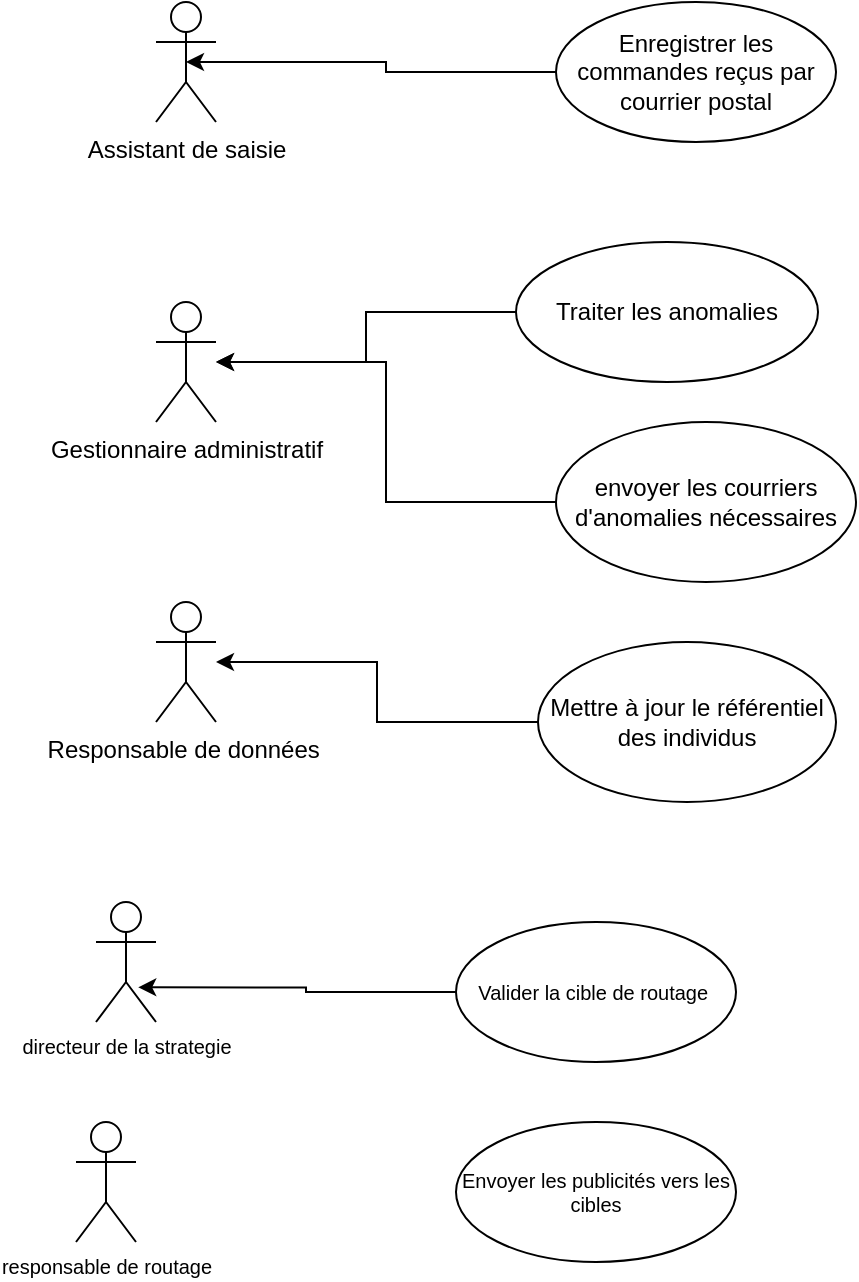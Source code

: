 <mxfile version="20.1.1" type="github" pages="3">
  <diagram id="HCKaQjTJKjhIcWWwgqPD" name="Cas d&#39;utilisation">
    <mxGraphModel dx="421" dy="600" grid="1" gridSize="10" guides="1" tooltips="1" connect="1" arrows="1" fold="1" page="1" pageScale="1" pageWidth="827" pageHeight="1169" math="0" shadow="0">
      <root>
        <mxCell id="0" />
        <mxCell id="1" parent="0" />
        <mxCell id="azTsW7oWTJZ5Q33SqxGL-1" value="Assistant de saisie" style="shape=umlActor;verticalLabelPosition=bottom;verticalAlign=top;html=1;outlineConnect=0;" vertex="1" parent="1">
          <mxGeometry x="910" y="40" width="30" height="60" as="geometry" />
        </mxCell>
        <mxCell id="azTsW7oWTJZ5Q33SqxGL-2" value="Gestionnaire administratif" style="shape=umlActor;verticalLabelPosition=bottom;verticalAlign=top;html=1;outlineConnect=0;" vertex="1" parent="1">
          <mxGeometry x="910" y="190" width="30" height="60" as="geometry" />
        </mxCell>
        <mxCell id="azTsW7oWTJZ5Q33SqxGL-3" value="Responsable de données&amp;nbsp;" style="shape=umlActor;verticalLabelPosition=bottom;verticalAlign=top;html=1;outlineConnect=0;" vertex="1" parent="1">
          <mxGeometry x="910" y="340" width="30" height="60" as="geometry" />
        </mxCell>
        <mxCell id="azTsW7oWTJZ5Q33SqxGL-9" style="edgeStyle=orthogonalEdgeStyle;rounded=0;orthogonalLoop=1;jettySize=auto;html=1;entryX=0.5;entryY=0.5;entryDx=0;entryDy=0;entryPerimeter=0;" edge="1" parent="1" source="azTsW7oWTJZ5Q33SqxGL-5" target="azTsW7oWTJZ5Q33SqxGL-1">
          <mxGeometry relative="1" as="geometry" />
        </mxCell>
        <mxCell id="azTsW7oWTJZ5Q33SqxGL-5" value="Enregistrer les commandes reçus par courrier postal" style="ellipse;whiteSpace=wrap;html=1;" vertex="1" parent="1">
          <mxGeometry x="1110" y="40" width="140" height="70" as="geometry" />
        </mxCell>
        <mxCell id="azTsW7oWTJZ5Q33SqxGL-10" style="edgeStyle=orthogonalEdgeStyle;rounded=0;orthogonalLoop=1;jettySize=auto;html=1;" edge="1" parent="1" source="azTsW7oWTJZ5Q33SqxGL-6" target="azTsW7oWTJZ5Q33SqxGL-2">
          <mxGeometry relative="1" as="geometry" />
        </mxCell>
        <mxCell id="azTsW7oWTJZ5Q33SqxGL-6" value="Traiter les anomalies" style="ellipse;whiteSpace=wrap;html=1;" vertex="1" parent="1">
          <mxGeometry x="1090" y="160" width="151" height="70" as="geometry" />
        </mxCell>
        <mxCell id="azTsW7oWTJZ5Q33SqxGL-11" style="edgeStyle=orthogonalEdgeStyle;rounded=0;orthogonalLoop=1;jettySize=auto;html=1;" edge="1" parent="1" source="azTsW7oWTJZ5Q33SqxGL-7" target="azTsW7oWTJZ5Q33SqxGL-2">
          <mxGeometry relative="1" as="geometry" />
        </mxCell>
        <mxCell id="azTsW7oWTJZ5Q33SqxGL-7" value="envoyer les courriers d&#39;anomalies nécessaires" style="ellipse;whiteSpace=wrap;html=1;" vertex="1" parent="1">
          <mxGeometry x="1110" y="250" width="150" height="80" as="geometry" />
        </mxCell>
        <mxCell id="azTsW7oWTJZ5Q33SqxGL-12" style="edgeStyle=orthogonalEdgeStyle;rounded=0;orthogonalLoop=1;jettySize=auto;html=1;" edge="1" parent="1" source="azTsW7oWTJZ5Q33SqxGL-8" target="azTsW7oWTJZ5Q33SqxGL-3">
          <mxGeometry relative="1" as="geometry" />
        </mxCell>
        <mxCell id="azTsW7oWTJZ5Q33SqxGL-8" value="Mettre à jour le référentiel des individus" style="ellipse;whiteSpace=wrap;html=1;" vertex="1" parent="1">
          <mxGeometry x="1101" y="360" width="149" height="80" as="geometry" />
        </mxCell>
        <mxCell id="i9eauoPvKJLSQIX61Ua2-1" value="directeur de la strategie" style="shape=umlActor;verticalLabelPosition=bottom;verticalAlign=top;html=1;fontFamily=Helvetica;fontSize=10;" vertex="1" parent="1">
          <mxGeometry x="880" y="490" width="30" height="60" as="geometry" />
        </mxCell>
        <mxCell id="i9eauoPvKJLSQIX61Ua2-3" style="edgeStyle=orthogonalEdgeStyle;rounded=0;orthogonalLoop=1;jettySize=auto;html=1;entryX=0.704;entryY=0.711;entryDx=0;entryDy=0;entryPerimeter=0;fontFamily=Helvetica;fontSize=10;" edge="1" parent="1" source="i9eauoPvKJLSQIX61Ua2-2" target="i9eauoPvKJLSQIX61Ua2-1">
          <mxGeometry relative="1" as="geometry" />
        </mxCell>
        <mxCell id="i9eauoPvKJLSQIX61Ua2-2" value="Valider la cible de routage&amp;nbsp;" style="ellipse;whiteSpace=wrap;html=1;fontFamily=Helvetica;fontSize=10;" vertex="1" parent="1">
          <mxGeometry x="1060" y="500" width="140" height="70" as="geometry" />
        </mxCell>
        <mxCell id="i9eauoPvKJLSQIX61Ua2-4" value="responsable de routage" style="shape=umlActor;verticalLabelPosition=bottom;verticalAlign=top;html=1;fontFamily=Helvetica;fontSize=10;" vertex="1" parent="1">
          <mxGeometry x="870" y="600" width="30" height="60" as="geometry" />
        </mxCell>
        <mxCell id="i9eauoPvKJLSQIX61Ua2-5" value="Envoyer les publicités vers les cibles" style="ellipse;whiteSpace=wrap;html=1;fontFamily=Helvetica;fontSize=10;" vertex="1" parent="1">
          <mxGeometry x="1060" y="600" width="140" height="70" as="geometry" />
        </mxCell>
      </root>
    </mxGraphModel>
  </diagram>
  <diagram id="RgfLgHPX-Cf-GS0SmHzt" name="diagramme de séquence">
    <mxGraphModel dx="949" dy="456" grid="1" gridSize="10" guides="1" tooltips="1" connect="1" arrows="1" fold="1" page="1" pageScale="1" pageWidth="827" pageHeight="1169" math="0" shadow="0">
      <root>
        <mxCell id="0" />
        <mxCell id="1" parent="0" />
        <mxCell id="-KTEyXQ_IJlDaUAz-1zE-6" style="edgeStyle=orthogonalEdgeStyle;rounded=0;orthogonalLoop=1;jettySize=auto;html=1;fontFamily=Helvetica;fontSize=10;" edge="1" parent="1">
          <mxGeometry relative="1" as="geometry">
            <mxPoint x="59.548" y="239.048" as="sourcePoint" />
            <mxPoint x="421.5" y="239.048" as="targetPoint" />
            <Array as="points">
              <mxPoint x="340" y="239" />
              <mxPoint x="340" y="239" />
            </Array>
          </mxGeometry>
        </mxCell>
        <mxCell id="x5Zc0ALL_URKiqpUx0AD-3" value="" style="shape=umlLifeline;participant=umlActor;perimeter=lifelinePerimeter;whiteSpace=wrap;html=1;container=1;collapsible=0;recursiveResize=0;verticalAlign=top;spacingTop=36;outlineConnect=0;size=50;" vertex="1" parent="1">
          <mxGeometry x="50" y="60" width="20" height="380" as="geometry" />
        </mxCell>
        <mxCell id="x5Zc0ALL_URKiqpUx0AD-4" value="Assistants de saisie" style="text;align=center;fontStyle=1;verticalAlign=middle;spacingLeft=3;spacingRight=3;strokeColor=none;rotatable=0;points=[[0,0.5],[1,0.5]];portConstraint=eastwest;" vertex="1" parent="1">
          <mxGeometry x="27" y="20" width="80" height="26" as="geometry" />
        </mxCell>
        <mxCell id="-KTEyXQ_IJlDaUAz-1zE-8" style="edgeStyle=orthogonalEdgeStyle;rounded=0;orthogonalLoop=1;jettySize=auto;html=1;fontFamily=Helvetica;fontSize=10;" edge="1" parent="1" source="x5Zc0ALL_URKiqpUx0AD-6" target="x5Zc0ALL_URKiqpUx0AD-3">
          <mxGeometry relative="1" as="geometry">
            <Array as="points">
              <mxPoint x="150" y="210" />
              <mxPoint x="150" y="210" />
            </Array>
          </mxGeometry>
        </mxCell>
        <mxCell id="x5Zc0ALL_URKiqpUx0AD-6" value="" style="shape=umlLifeline;participant=umlActor;perimeter=lifelinePerimeter;whiteSpace=wrap;html=1;container=1;collapsible=0;recursiveResize=0;verticalAlign=top;spacingTop=36;outlineConnect=0;size=50;" vertex="1" parent="1">
          <mxGeometry x="410" y="60" width="24" height="390" as="geometry" />
        </mxCell>
        <mxCell id="-KTEyXQ_IJlDaUAz-1zE-2" value="" style="html=1;points=[];perimeter=orthogonalPerimeter;fontSize=10;" vertex="1" parent="x5Zc0ALL_URKiqpUx0AD-6">
          <mxGeometry x="4" y="100" width="10" height="40" as="geometry" />
        </mxCell>
        <mxCell id="-KTEyXQ_IJlDaUAz-1zE-3" value="si l’individu est inconnu&amp;nbsp;" style="edgeStyle=orthogonalEdgeStyle;html=1;align=left;spacingLeft=2;endArrow=block;rounded=0;entryX=1;entryY=0;fontSize=10;" edge="1" target="-KTEyXQ_IJlDaUAz-1zE-2" parent="x5Zc0ALL_URKiqpUx0AD-6">
          <mxGeometry relative="1" as="geometry">
            <mxPoint x="9" y="80" as="sourcePoint" />
            <Array as="points">
              <mxPoint x="39" y="80" />
            </Array>
          </mxGeometry>
        </mxCell>
        <mxCell id="4hwbvivwykYiAfjobAx7-3" value="" style="html=1;points=[];perimeter=orthogonalPerimeter;fontSize=10;" vertex="1" parent="x5Zc0ALL_URKiqpUx0AD-6">
          <mxGeometry x="7" y="220" width="10" height="50" as="geometry" />
        </mxCell>
        <mxCell id="x5Zc0ALL_URKiqpUx0AD-7" value="système" style="text;align=center;fontStyle=1;verticalAlign=middle;spacingLeft=3;spacingRight=3;strokeColor=none;rotatable=0;points=[[0,0.5],[1,0.5]];portConstraint=eastwest;" vertex="1" parent="1">
          <mxGeometry x="384" y="20" width="80" height="26" as="geometry" />
        </mxCell>
        <mxCell id="x5Zc0ALL_URKiqpUx0AD-8" value="" style="endArrow=classic;html=1;rounded=0;" edge="1" parent="1" source="x5Zc0ALL_URKiqpUx0AD-3" target="x5Zc0ALL_URKiqpUx0AD-6">
          <mxGeometry width="50" height="50" relative="1" as="geometry">
            <mxPoint x="390" y="300" as="sourcePoint" />
            <mxPoint x="440" y="250" as="targetPoint" />
            <Array as="points">
              <mxPoint x="310" y="140" />
            </Array>
          </mxGeometry>
        </mxCell>
        <mxCell id="-KTEyXQ_IJlDaUAz-1zE-1" value="Identifier le client" style="text;html=1;align=center;verticalAlign=middle;resizable=0;points=[];autosize=1;strokeColor=none;fillColor=none;fontSize=10;" vertex="1" parent="1">
          <mxGeometry x="170" y="115" width="100" height="30" as="geometry" />
        </mxCell>
        <mxCell id="-KTEyXQ_IJlDaUAz-1zE-4" style="edgeStyle=orthogonalEdgeStyle;rounded=0;orthogonalLoop=1;jettySize=auto;html=1;fontFamily=Helvetica;fontSize=10;" edge="1" parent="1" source="-KTEyXQ_IJlDaUAz-1zE-2" target="x5Zc0ALL_URKiqpUx0AD-3">
          <mxGeometry relative="1" as="geometry">
            <Array as="points">
              <mxPoint x="150" y="180" />
              <mxPoint x="150" y="180" />
            </Array>
          </mxGeometry>
        </mxCell>
        <mxCell id="-KTEyXQ_IJlDaUAz-1zE-5" value="créer un nouvel utilisateur" style="text;html=1;align=center;verticalAlign=middle;resizable=0;points=[];autosize=1;strokeColor=none;fillColor=none;fontSize=10;fontFamily=Helvetica;" vertex="1" parent="1">
          <mxGeometry x="151" y="154" width="140" height="30" as="geometry" />
        </mxCell>
        <mxCell id="-KTEyXQ_IJlDaUAz-1zE-7" value="saisir les informations de la commande" style="text;html=1;align=center;verticalAlign=middle;resizable=0;points=[];autosize=1;strokeColor=none;fillColor=none;fontSize=10;fontFamily=Helvetica;" vertex="1" parent="1">
          <mxGeometry x="129" y="212" width="200" height="30" as="geometry" />
        </mxCell>
        <mxCell id="-KTEyXQ_IJlDaUAz-1zE-9" value="Attribuer un numero de commande unique&amp;nbsp;" style="text;html=1;align=center;verticalAlign=middle;resizable=0;points=[];autosize=1;strokeColor=none;fillColor=none;fontSize=10;fontFamily=Helvetica;" vertex="1" parent="1">
          <mxGeometry x="130" y="186" width="210" height="30" as="geometry" />
        </mxCell>
        <mxCell id="4hwbvivwykYiAfjobAx7-1" style="edgeStyle=orthogonalEdgeStyle;rounded=0;orthogonalLoop=1;jettySize=auto;html=1;fontFamily=Helvetica;fontSize=10;" edge="1" parent="1">
          <mxGeometry relative="1" as="geometry">
            <mxPoint x="60" y="270" as="sourcePoint" />
            <mxPoint x="421.952" y="270" as="targetPoint" />
            <Array as="points">
              <mxPoint x="340.452" y="269.952" />
              <mxPoint x="340.452" y="269.952" />
            </Array>
          </mxGeometry>
        </mxCell>
        <mxCell id="4hwbvivwykYiAfjobAx7-2" value="Saisir les informations de reglement" style="text;html=1;align=center;verticalAlign=middle;resizable=0;points=[];autosize=1;strokeColor=none;fillColor=none;fontSize=10;fontFamily=Helvetica;" vertex="1" parent="1">
          <mxGeometry x="131" y="245" width="180" height="30" as="geometry" />
        </mxCell>
        <mxCell id="4hwbvivwykYiAfjobAx7-5" style="edgeStyle=orthogonalEdgeStyle;rounded=0;orthogonalLoop=1;jettySize=auto;html=1;fontFamily=Helvetica;fontSize=10;exitX=-0.085;exitY=0.348;exitDx=0;exitDy=0;exitPerimeter=0;" edge="1" parent="1" source="4hwbvivwykYiAfjobAx7-3">
          <mxGeometry relative="1" as="geometry">
            <mxPoint x="413.45" y="299.998" as="sourcePoint" />
            <mxPoint x="58.998" y="299.998" as="targetPoint" />
            <Array as="points">
              <mxPoint x="416" y="300" />
            </Array>
          </mxGeometry>
        </mxCell>
        <mxCell id="4hwbvivwykYiAfjobAx7-6" value="Générer une anomalie (Erreur sur le montant)" style="text;html=1;align=center;verticalAlign=middle;resizable=0;points=[];autosize=1;strokeColor=none;fillColor=none;fontSize=10;fontFamily=Helvetica;" vertex="1" parent="1">
          <mxGeometry x="115" y="276" width="230" height="30" as="geometry" />
        </mxCell>
        <mxCell id="4hwbvivwykYiAfjobAx7-7" value="lorsque le montant est different du montant attendu" style="edgeStyle=orthogonalEdgeStyle;html=1;align=left;spacingLeft=2;endArrow=block;rounded=0;entryX=1;entryY=0;fontSize=10;" edge="1" parent="1" source="x5Zc0ALL_URKiqpUx0AD-6">
          <mxGeometry x="-0.065" relative="1" as="geometry">
            <mxPoint x="420" y="300" as="sourcePoint" />
            <Array as="points">
              <mxPoint x="450" y="270" />
              <mxPoint x="450" y="320" />
            </Array>
            <mxPoint x="425" y="320" as="targetPoint" />
            <mxPoint as="offset" />
          </mxGeometry>
        </mxCell>
        <mxCell id="4hwbvivwykYiAfjobAx7-8" value="Lorsque le chèque n&#39;est pas signé ou la carte est invalide&amp;nbsp;" style="text;html=1;align=center;verticalAlign=middle;resizable=0;points=[];autosize=1;strokeColor=none;fillColor=none;fontSize=10;fontFamily=Helvetica;" vertex="1" parent="1">
          <mxGeometry x="447" y="299" width="280" height="30" as="geometry" />
        </mxCell>
        <mxCell id="4hwbvivwykYiAfjobAx7-9" style="edgeStyle=orthogonalEdgeStyle;rounded=0;orthogonalLoop=1;jettySize=auto;html=1;fontFamily=Helvetica;fontSize=10;exitX=-0.206;exitY=0.979;exitDx=0;exitDy=0;exitPerimeter=0;" edge="1" parent="1" source="4hwbvivwykYiAfjobAx7-3">
          <mxGeometry relative="1" as="geometry">
            <mxPoint x="413.45" y="328.998" as="sourcePoint" />
            <mxPoint x="58.998" y="328.998" as="targetPoint" />
            <Array as="points">
              <mxPoint x="340" y="329" />
              <mxPoint x="340" y="329" />
            </Array>
          </mxGeometry>
        </mxCell>
        <mxCell id="4hwbvivwykYiAfjobAx7-10" value="Générer une anomalie (Probleme sur le paiement)" style="text;html=1;align=center;verticalAlign=middle;resizable=0;points=[];autosize=1;strokeColor=none;fillColor=none;fontSize=10;fontFamily=Helvetica;" vertex="1" parent="1">
          <mxGeometry x="96" y="306" width="250" height="30" as="geometry" />
        </mxCell>
        <mxCell id="4hwbvivwykYiAfjobAx7-12" value="Résolution de l&#39;anomalie" style="text;html=1;align=center;verticalAlign=middle;resizable=0;points=[];autosize=1;strokeColor=none;fillColor=none;fontSize=10;fontFamily=Helvetica;" vertex="1" parent="1">
          <mxGeometry x="156" y="370" width="130" height="30" as="geometry" />
        </mxCell>
        <mxCell id="4hwbvivwykYiAfjobAx7-13" style="edgeStyle=orthogonalEdgeStyle;rounded=0;orthogonalLoop=1;jettySize=auto;html=1;fontFamily=Helvetica;fontSize=10;exitX=-0.206;exitY=0.979;exitDx=0;exitDy=0;exitPerimeter=0;" edge="1" parent="1">
          <mxGeometry relative="1" as="geometry">
            <mxPoint x="415.94" y="434.0" as="sourcePoint" />
            <mxPoint x="59.998" y="434.048" as="targetPoint" />
            <Array as="points">
              <mxPoint x="341" y="434.05" />
              <mxPoint x="341" y="434.05" />
            </Array>
          </mxGeometry>
        </mxCell>
        <mxCell id="4hwbvivwykYiAfjobAx7-14" value="Validation de la commande" style="text;html=1;align=center;verticalAlign=middle;resizable=0;points=[];autosize=1;strokeColor=none;fillColor=none;fontSize=10;fontFamily=Helvetica;" vertex="1" parent="1">
          <mxGeometry x="159" y="410" width="140" height="30" as="geometry" />
        </mxCell>
        <mxCell id="xiUtY8F28wGbEzkq7o6m-5" value="lorsqu&#39;il y a trop d&#39;anomalies" style="edgeStyle=orthogonalEdgeStyle;html=1;align=left;spacingLeft=2;endArrow=block;rounded=0;entryX=1;entryY=0;fontSize=10;" edge="1" parent="1">
          <mxGeometry x="0.618" y="3" relative="1" as="geometry">
            <mxPoint x="418.72" y="310" as="sourcePoint" />
            <Array as="points">
              <mxPoint x="419" y="270" />
              <mxPoint x="447" y="270" />
              <mxPoint x="447" y="360" />
            </Array>
            <mxPoint x="422.02" y="360" as="targetPoint" />
            <mxPoint as="offset" />
          </mxGeometry>
        </mxCell>
        <mxCell id="xiUtY8F28wGbEzkq7o6m-7" style="edgeStyle=orthogonalEdgeStyle;rounded=0;orthogonalLoop=1;jettySize=auto;html=1;fontFamily=Helvetica;fontSize=10;exitX=-0.206;exitY=0.979;exitDx=0;exitDy=0;exitPerimeter=0;" edge="1" parent="1">
          <mxGeometry relative="1" as="geometry">
            <mxPoint x="415.94" y="360" as="sourcePoint" />
            <mxPoint x="59.998" y="360.048" as="targetPoint" />
            <Array as="points">
              <mxPoint x="341" y="360.05" />
              <mxPoint x="341" y="360.05" />
            </Array>
          </mxGeometry>
        </mxCell>
        <mxCell id="xiUtY8F28wGbEzkq7o6m-8" value="commande mise en attente" style="text;html=1;align=center;verticalAlign=middle;resizable=0;points=[];autosize=1;strokeColor=none;fillColor=none;fontSize=10;fontFamily=Helvetica;" vertex="1" parent="1">
          <mxGeometry x="165" y="336" width="140" height="30" as="geometry" />
        </mxCell>
        <mxCell id="3NHgdXVJ2KHl90v3tPXQ-1" value="" style="shape=umlLifeline;participant=umlActor;perimeter=lifelinePerimeter;whiteSpace=wrap;html=1;container=1;collapsible=0;recursiveResize=0;verticalAlign=top;spacingTop=36;outlineConnect=0;size=50;" vertex="1" parent="1">
          <mxGeometry x="750" y="80" width="24" height="390" as="geometry" />
        </mxCell>
        <mxCell id="3NHgdXVJ2KHl90v3tPXQ-5" style="edgeStyle=orthogonalEdgeStyle;rounded=0;orthogonalLoop=1;jettySize=auto;html=1;fontFamily=Helvetica;fontSize=10;" edge="1" parent="1">
          <mxGeometry relative="1" as="geometry">
            <mxPoint x="760" y="384" as="sourcePoint" />
            <mxPoint x="419.998" y="384.048" as="targetPoint" />
            <Array as="points">
              <mxPoint x="701" y="384.05" />
              <mxPoint x="701" y="384.05" />
            </Array>
          </mxGeometry>
        </mxCell>
        <mxCell id="3NHgdXVJ2KHl90v3tPXQ-6" value="editer le courrier" style="text;html=1;align=center;verticalAlign=middle;resizable=0;points=[];autosize=1;strokeColor=none;fillColor=none;fontSize=10;fontFamily=Helvetica;" vertex="1" parent="1">
          <mxGeometry x="500" y="359" width="100" height="30" as="geometry" />
        </mxCell>
        <mxCell id="3NHgdXVJ2KHl90v3tPXQ-7" value="&lt;h3&gt;gestionnaire administratif&lt;/h3&gt;" style="text;html=1;align=center;verticalAlign=middle;resizable=0;points=[];autosize=1;strokeColor=none;fillColor=none;fontSize=10;fontFamily=Helvetica;" vertex="1" parent="1">
          <mxGeometry x="679" y="25" width="170" height="50" as="geometry" />
        </mxCell>
        <mxCell id="3NHgdXVJ2KHl90v3tPXQ-8" style="edgeStyle=orthogonalEdgeStyle;rounded=0;orthogonalLoop=1;jettySize=auto;html=1;fontFamily=Helvetica;fontSize=10;exitX=-0.206;exitY=0.979;exitDx=0;exitDy=0;exitPerimeter=0;" edge="1" parent="1">
          <mxGeometry relative="1" as="geometry">
            <mxPoint x="418.94" y="399" as="sourcePoint" />
            <mxPoint x="62.998" y="399.048" as="targetPoint" />
            <Array as="points">
              <mxPoint x="344" y="399.05" />
              <mxPoint x="344" y="399.05" />
            </Array>
          </mxGeometry>
        </mxCell>
      </root>
    </mxGraphModel>
  </diagram>
  <diagram id="tIei8Y3XUp4JG2AEJSjR" name="diagramme de classe">
    <mxGraphModel dx="1186" dy="570" grid="1" gridSize="10" guides="1" tooltips="1" connect="1" arrows="1" fold="1" page="1" pageScale="1" pageWidth="827" pageHeight="1169" math="0" shadow="0">
      <root>
        <mxCell id="0" />
        <mxCell id="1" parent="0" />
        <mxCell id="AFz_Ihw_H8EDMQz4ULZi-3" value="&lt;p style=&quot;margin:0px;margin-top:4px;text-align:center;text-decoration:underline;&quot;&gt;&lt;b&gt;cible de routage&lt;/b&gt;&lt;/p&gt;&lt;hr&gt;&lt;p style=&quot;margin:0px;margin-left:8px;&quot;&gt;&lt;br&gt;&lt;/p&gt;" style="verticalAlign=top;align=left;overflow=fill;fontSize=12;fontFamily=Helvetica;html=1;" vertex="1" parent="1">
          <mxGeometry x="240" y="460" width="160" height="70" as="geometry" />
        </mxCell>
        <mxCell id="AFz_Ihw_H8EDMQz4ULZi-4" value="&lt;p style=&quot;margin:0px;margin-top:4px;text-align:center;text-decoration:underline;&quot;&gt;&lt;b&gt;Individu&lt;/b&gt;&lt;/p&gt;&lt;hr&gt;&lt;p style=&quot;margin:0px;margin-left:8px;&quot;&gt;&lt;font style=&quot;font-size: 10px;&quot;&gt;+ String Categorie socio-professionnellle;&lt;/font&gt;&lt;/p&gt;&lt;p style=&quot;margin:0px;margin-left:8px;&quot;&gt;&lt;span style=&quot;font-size: 10px;&quot;&gt;+ Int Age;&lt;/span&gt;&lt;/p&gt;&lt;p style=&quot;margin:0px;margin-left:8px;&quot;&gt;&lt;span style=&quot;font-size: 10px;&quot;&gt;+ String adresse;&lt;/span&gt;&lt;/p&gt;&lt;p style=&quot;margin:0px;margin-left:8px;&quot;&gt;&lt;span style=&quot;font-size: 10px;&quot;&gt;+ String numero_de_telephone&lt;/span&gt;&lt;/p&gt;&lt;p style=&quot;margin:0px;margin-left:8px;&quot;&gt;&lt;span style=&quot;font-size: 10px;&quot;&gt;+ String Nom;&lt;/span&gt;&lt;/p&gt;&lt;p style=&quot;margin:0px;margin-left:8px;&quot;&gt;&lt;span style=&quot;font-size: 10px;&quot;&gt;+ String Prenom;&lt;/span&gt;&lt;/p&gt;&lt;p style=&quot;margin:0px;margin-left:8px;&quot;&gt;&lt;span style=&quot;font-size: 10px;&quot;&gt;+ String Date_de_naissance;&lt;/span&gt;&lt;/p&gt;&lt;p style=&quot;margin:0px;margin-left:8px;&quot;&gt;&lt;span style=&quot;font-size: 10px;&quot;&gt;+ String état_prospect;&lt;/span&gt;&lt;/p&gt;" style="verticalAlign=top;align=left;overflow=fill;fontSize=12;fontFamily=Helvetica;html=1;" vertex="1" parent="1">
          <mxGeometry x="100" y="240" width="190" height="150" as="geometry" />
        </mxCell>
        <mxCell id="AFz_Ihw_H8EDMQz4ULZi-6" value="&lt;p style=&quot;margin:0px;margin-top:4px;text-align:center;text-decoration:underline;&quot;&gt;&lt;b&gt;Publicité&lt;/b&gt;&lt;/p&gt;&lt;hr&gt;&lt;p style=&quot;margin:0px;margin-left:8px;&quot;&gt;+ String titre;&lt;/p&gt;&lt;p style=&quot;margin:0px;margin-left:8px;&quot;&gt;+ String description;&lt;/p&gt;&lt;p style=&quot;margin:0px;margin-left:8px;&quot;&gt;+ String articles_à_inclure;&lt;/p&gt;&lt;p style=&quot;margin:0px;margin-left:8px;&quot;&gt;+ String type;&lt;/p&gt;" style="verticalAlign=top;align=left;overflow=fill;fontSize=12;fontFamily=Helvetica;html=1;" vertex="1" parent="1">
          <mxGeometry x="360" y="280" width="160" height="110" as="geometry" />
        </mxCell>
        <mxCell id="AFz_Ihw_H8EDMQz4ULZi-10" value="&lt;p style=&quot;margin:0px;margin-top:4px;text-align:center;text-decoration:underline;&quot;&gt;&lt;b&gt;Articles&lt;/b&gt;&lt;/p&gt;&lt;hr&gt;&lt;p style=&quot;margin:0px;margin-left:8px;&quot;&gt;+ int numero_unique;&lt;/p&gt;&lt;p style=&quot;margin:0px;margin-left:8px;&quot;&gt;+ int désignation;&lt;/p&gt;&lt;p style=&quot;margin:0px;margin-left:8px;&quot;&gt;+ int prix_de_vente;&lt;/p&gt;" style="verticalAlign=top;align=left;overflow=fill;fontSize=12;fontFamily=Helvetica;html=1;" vertex="1" parent="1">
          <mxGeometry x="600" y="280" width="160" height="90" as="geometry" />
        </mxCell>
        <mxCell id="AFz_Ihw_H8EDMQz4ULZi-13" value="&lt;p style=&quot;margin:0px;margin-top:4px;text-align:center;text-decoration:underline;&quot;&gt;&lt;b&gt;commande&lt;/b&gt;&lt;/p&gt;&lt;hr&gt;&lt;p style=&quot;margin:0px;margin-left:8px;&quot;&gt;+ String type_de_reglement;&lt;/p&gt;" style="verticalAlign=top;align=left;overflow=fill;fontSize=12;fontFamily=Helvetica;html=1;" vertex="1" parent="1">
          <mxGeometry x="600" y="480" width="160" height="90" as="geometry" />
        </mxCell>
        <mxCell id="M-cln3T7O_6maaPCADAT-1" value="&lt;p style=&quot;margin:0px;margin-top:4px;text-align:center;text-decoration:underline;&quot;&gt;&lt;b&gt;Paiement&lt;/b&gt;&lt;/p&gt;&lt;hr&gt;&lt;p style=&quot;margin:0px;margin-left:8px;&quot;&gt;+ String type_de_reglement;&lt;/p&gt;&lt;p style=&quot;margin:0px;margin-left:8px;&quot;&gt;+ int montant;&lt;/p&gt;&lt;p style=&quot;margin:0px;margin-left:8px;&quot;&gt;&lt;br&gt;&lt;/p&gt;" style="verticalAlign=top;align=left;overflow=fill;fontSize=12;fontFamily=Helvetica;html=1;" vertex="1" parent="1">
          <mxGeometry x="80" y="740" width="160" height="90" as="geometry" />
        </mxCell>
        <mxCell id="M-cln3T7O_6maaPCADAT-3" value="&lt;p style=&quot;margin:0px;margin-top:4px;text-align:center;text-decoration:underline;&quot;&gt;&lt;b&gt;chèque&lt;/b&gt;&lt;/p&gt;&lt;hr&gt;&lt;p style=&quot;margin:0px;margin-left:8px;&quot;&gt;+ int numero_cheque;&lt;br&gt;+ String nom_banque;&lt;/p&gt;&lt;p style=&quot;margin:0px;margin-left:8px;&quot;&gt;&lt;br&gt;&lt;/p&gt;" style="verticalAlign=top;align=left;overflow=fill;fontSize=12;fontFamily=Helvetica;html=1;" vertex="1" parent="1">
          <mxGeometry x="20" y="590" width="160" height="90" as="geometry" />
        </mxCell>
        <mxCell id="M-cln3T7O_6maaPCADAT-4" value="&lt;p style=&quot;margin:0px;margin-top:4px;text-align:center;text-decoration:underline;&quot;&gt;&lt;b&gt;carte&lt;/b&gt;&lt;/p&gt;&lt;hr&gt;&lt;p style=&quot;margin:0px;margin-left:8px;&quot;&gt;+ int numero_carte;&lt;/p&gt;&lt;p style=&quot;margin:0px;margin-left:8px;&quot;&gt;+ date date_expiration;&lt;/p&gt;" style="verticalAlign=top;align=left;overflow=fill;fontSize=12;fontFamily=Helvetica;html=1;" vertex="1" parent="1">
          <mxGeometry x="210" y="590" width="160" height="90" as="geometry" />
        </mxCell>
        <mxCell id="M-cln3T7O_6maaPCADAT-9" value="" style="endArrow=block;endSize=10;endFill=0;shadow=0;strokeWidth=1;rounded=0;edgeStyle=elbowEdgeStyle;elbow=vertical;entryX=0.5;entryY=0;entryDx=0;entryDy=0;" edge="1" parent="1" source="M-cln3T7O_6maaPCADAT-3" target="M-cln3T7O_6maaPCADAT-1">
          <mxGeometry width="160" relative="1" as="geometry">
            <mxPoint x="130" y="730" as="sourcePoint" />
            <mxPoint x="312" y="650" as="targetPoint" />
            <Array as="points">
              <mxPoint x="205" y="710" />
              <mxPoint x="205" y="740" />
              <mxPoint x="295" y="710" />
              <mxPoint x="355" y="790" />
            </Array>
          </mxGeometry>
        </mxCell>
        <mxCell id="M-cln3T7O_6maaPCADAT-10" value="" style="endArrow=block;endSize=10;endFill=0;shadow=0;strokeWidth=1;rounded=0;edgeStyle=elbowEdgeStyle;elbow=vertical;" edge="1" parent="1">
          <mxGeometry width="160" relative="1" as="geometry">
            <mxPoint x="250" y="680" as="sourcePoint" />
            <mxPoint x="160" y="740" as="targetPoint" />
            <Array as="points">
              <mxPoint x="355" y="710" />
              <mxPoint x="355" y="740" />
              <mxPoint x="445" y="710" />
              <mxPoint x="505" y="790" />
            </Array>
          </mxGeometry>
        </mxCell>
        <mxCell id="M-cln3T7O_6maaPCADAT-11" value="" style="endArrow=block;endSize=10;endFill=0;shadow=0;strokeWidth=1;rounded=0;edgeStyle=elbowEdgeStyle;elbow=vertical;entryX=0.5;entryY=0;entryDx=0;entryDy=0;" edge="1" parent="1" target="AFz_Ihw_H8EDMQz4ULZi-3">
          <mxGeometry width="160" relative="1" as="geometry">
            <mxPoint x="414" y="390" as="sourcePoint" />
            <mxPoint x="324" y="450" as="targetPoint" />
            <Array as="points">
              <mxPoint x="519" y="420" />
              <mxPoint x="519" y="450" />
              <mxPoint x="609" y="420" />
              <mxPoint x="669" y="500" />
            </Array>
          </mxGeometry>
        </mxCell>
        <mxCell id="M-cln3T7O_6maaPCADAT-12" value="" style="endArrow=block;endSize=10;endFill=0;shadow=0;strokeWidth=1;rounded=0;edgeStyle=elbowEdgeStyle;elbow=vertical;exitX=0.5;exitY=1;exitDx=0;exitDy=0;" edge="1" parent="1" source="AFz_Ihw_H8EDMQz4ULZi-4">
          <mxGeometry width="160" relative="1" as="geometry">
            <mxPoint x="324" y="390" as="sourcePoint" />
            <mxPoint x="320" y="460" as="targetPoint" />
            <Array as="points">
              <mxPoint x="260" y="420" />
              <mxPoint x="429" y="450" />
              <mxPoint x="519" y="420" />
              <mxPoint x="579" y="500" />
            </Array>
          </mxGeometry>
        </mxCell>
        <mxCell id="M-cln3T7O_6maaPCADAT-13" value="" style="endArrow=open;shadow=0;strokeWidth=1;rounded=0;endFill=1;edgeStyle=elbowEdgeStyle;elbow=vertical;exitX=0;exitY=0.5;exitDx=0;exitDy=0;entryX=0.463;entryY=-0.027;entryDx=0;entryDy=0;entryPerimeter=0;" edge="1" parent="1" source="AFz_Ihw_H8EDMQz4ULZi-10" target="AFz_Ihw_H8EDMQz4ULZi-6">
          <mxGeometry x="0.5" y="41" relative="1" as="geometry">
            <mxPoint x="188.08" y="262.97" as="sourcePoint" />
            <mxPoint x="420" y="190" as="targetPoint" />
            <mxPoint x="-40" y="32" as="offset" />
            <Array as="points">
              <mxPoint x="530" y="170" />
            </Array>
          </mxGeometry>
        </mxCell>
        <mxCell id="M-cln3T7O_6maaPCADAT-14" value="1..n" style="resizable=0;align=left;verticalAlign=bottom;labelBackgroundColor=none;fontSize=12;" connectable="0" vertex="1" parent="M-cln3T7O_6maaPCADAT-13">
          <mxGeometry x="-1" relative="1" as="geometry">
            <mxPoint x="10" y="-55" as="offset" />
          </mxGeometry>
        </mxCell>
        <mxCell id="M-cln3T7O_6maaPCADAT-15" value="1..n" style="resizable=0;align=right;verticalAlign=bottom;labelBackgroundColor=none;fontSize=12;" connectable="0" vertex="1" parent="M-cln3T7O_6maaPCADAT-13">
          <mxGeometry x="1" relative="1" as="geometry">
            <mxPoint x="30" y="-10" as="offset" />
          </mxGeometry>
        </mxCell>
        <mxCell id="M-cln3T7O_6maaPCADAT-16" value="lives at" style="text;html=1;resizable=0;points=[];;align=center;verticalAlign=middle;labelBackgroundColor=none;rounded=0;shadow=0;strokeWidth=1;fontSize=12;" vertex="1" connectable="0" parent="M-cln3T7O_6maaPCADAT-13">
          <mxGeometry x="0.5" y="49" relative="1" as="geometry">
            <mxPoint x="37" y="-10" as="offset" />
          </mxGeometry>
        </mxCell>
        <mxCell id="M-cln3T7O_6maaPCADAT-17" value="" style="endArrow=open;shadow=0;strokeWidth=1;rounded=0;endFill=1;edgeStyle=elbowEdgeStyle;elbow=vertical;exitX=0;exitY=0.5;exitDx=0;exitDy=0;entryX=0.625;entryY=1;entryDx=0;entryDy=0;entryPerimeter=0;" edge="1" parent="1" target="AFz_Ihw_H8EDMQz4ULZi-10">
          <mxGeometry x="0.5" y="41" relative="1" as="geometry">
            <mxPoint x="645.92" y="480" as="sourcePoint" />
            <mxPoint x="480.0" y="432.03" as="targetPoint" />
            <mxPoint x="-40" y="32" as="offset" />
            <Array as="points">
              <mxPoint x="580" y="410" />
            </Array>
          </mxGeometry>
        </mxCell>
        <mxCell id="M-cln3T7O_6maaPCADAT-18" value="1..1" style="resizable=0;align=left;verticalAlign=bottom;labelBackgroundColor=none;fontSize=12;" connectable="0" vertex="1" parent="M-cln3T7O_6maaPCADAT-17">
          <mxGeometry x="-1" relative="1" as="geometry">
            <mxPoint x="10" y="-10" as="offset" />
          </mxGeometry>
        </mxCell>
        <mxCell id="M-cln3T7O_6maaPCADAT-19" value="1..n" style="resizable=0;align=right;verticalAlign=bottom;labelBackgroundColor=none;fontSize=12;" connectable="0" vertex="1" parent="M-cln3T7O_6maaPCADAT-17">
          <mxGeometry x="1" relative="1" as="geometry">
            <mxPoint x="30" y="30" as="offset" />
          </mxGeometry>
        </mxCell>
        <mxCell id="M-cln3T7O_6maaPCADAT-20" value="lives at" style="text;html=1;resizable=0;points=[];;align=center;verticalAlign=middle;labelBackgroundColor=none;rounded=0;shadow=0;strokeWidth=1;fontSize=12;" vertex="1" connectable="0" parent="M-cln3T7O_6maaPCADAT-17">
          <mxGeometry x="0.5" y="49" relative="1" as="geometry">
            <mxPoint x="-19" y="59" as="offset" />
          </mxGeometry>
        </mxCell>
        <mxCell id="OLLKPifQudXcnWDx1tE2-1" value="" style="endArrow=open;shadow=0;strokeWidth=1;rounded=0;endFill=1;edgeStyle=elbowEdgeStyle;elbow=vertical;exitX=0.25;exitY=1;exitDx=0;exitDy=0;entryX=1.013;entryY=0.389;entryDx=0;entryDy=0;entryPerimeter=0;" edge="1" parent="1" source="AFz_Ihw_H8EDMQz4ULZi-13" target="M-cln3T7O_6maaPCADAT-1">
          <mxGeometry x="0.5" y="41" relative="1" as="geometry">
            <mxPoint x="612.87" y="645.82" as="sourcePoint" />
            <mxPoint x="420" y="630" as="targetPoint" />
            <mxPoint x="-40" y="32" as="offset" />
            <Array as="points">
              <mxPoint x="440" y="810" />
            </Array>
          </mxGeometry>
        </mxCell>
        <mxCell id="OLLKPifQudXcnWDx1tE2-2" value="1..n" style="resizable=0;align=left;verticalAlign=bottom;labelBackgroundColor=none;fontSize=12;" connectable="0" vertex="1" parent="OLLKPifQudXcnWDx1tE2-1">
          <mxGeometry x="-1" relative="1" as="geometry">
            <mxPoint x="10" y="30" as="offset" />
          </mxGeometry>
        </mxCell>
        <mxCell id="OLLKPifQudXcnWDx1tE2-3" value="1..1" style="resizable=0;align=right;verticalAlign=bottom;labelBackgroundColor=none;fontSize=12;" connectable="0" vertex="1" parent="OLLKPifQudXcnWDx1tE2-1">
          <mxGeometry x="1" relative="1" as="geometry">
            <mxPoint x="30" y="15" as="offset" />
          </mxGeometry>
        </mxCell>
        <mxCell id="OLLKPifQudXcnWDx1tE2-4" value="lives at" style="text;html=1;resizable=0;points=[];;align=center;verticalAlign=middle;labelBackgroundColor=none;rounded=0;shadow=0;strokeWidth=1;fontSize=12;" vertex="1" connectable="0" parent="OLLKPifQudXcnWDx1tE2-1">
          <mxGeometry x="0.5" y="49" relative="1" as="geometry">
            <mxPoint x="65" y="-69" as="offset" />
          </mxGeometry>
        </mxCell>
      </root>
    </mxGraphModel>
  </diagram>
</mxfile>
